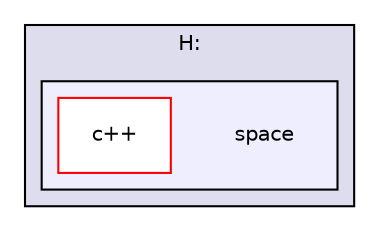 digraph "H:/space" {
  compound=true
  node [ fontsize="10", fontname="Helvetica"];
  edge [ labelfontsize="10", labelfontname="Helvetica"];
  subgraph clusterdir_84e7a5db4faa3bb3efa0834f14a17625 {
    graph [ bgcolor="#ddddee", pencolor="black", label="H:" fontname="Helvetica", fontsize="10", URL="dir_84e7a5db4faa3bb3efa0834f14a17625.html"]
  subgraph clusterdir_c3840a19d87f3e83d19319f7240c23e9 {
    graph [ bgcolor="#eeeeff", pencolor="black", label="" URL="dir_c3840a19d87f3e83d19319f7240c23e9.html"];
    dir_c3840a19d87f3e83d19319f7240c23e9 [shape=plaintext label="space"];
    dir_3c6c400fc051095631e8cc6a17dd1ec0 [shape=box label="c++" color="red" fillcolor="white" style="filled" URL="dir_3c6c400fc051095631e8cc6a17dd1ec0.html"];
  }
  }
}
